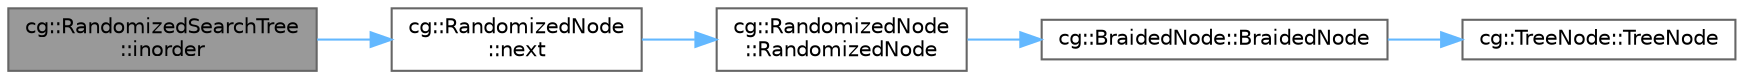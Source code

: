 digraph "cg::RandomizedSearchTree::inorder"
{
 // LATEX_PDF_SIZE
  bgcolor="transparent";
  edge [fontname=Helvetica,fontsize=10,labelfontname=Helvetica,labelfontsize=10];
  node [fontname=Helvetica,fontsize=10,shape=box,height=0.2,width=0.4];
  rankdir="LR";
  Node1 [id="Node000001",label="cg::RandomizedSearchTree\l::inorder",height=0.2,width=0.4,color="gray40", fillcolor="grey60", style="filled", fontcolor="black",tooltip=" "];
  Node1 -> Node2 [id="edge1_Node000001_Node000002",color="steelblue1",style="solid",tooltip=" "];
  Node2 [id="Node000002",label="cg::RandomizedNode\l::next",height=0.2,width=0.4,color="grey40", fillcolor="white", style="filled",URL="$classcg_1_1_randomized_node.html#a894d15e6825ea8c5436046a80e3b26b2",tooltip=" "];
  Node2 -> Node3 [id="edge2_Node000002_Node000003",color="steelblue1",style="solid",tooltip=" "];
  Node3 [id="Node000003",label="cg::RandomizedNode\l::RandomizedNode",height=0.2,width=0.4,color="grey40", fillcolor="white", style="filled",URL="$classcg_1_1_randomized_node.html#aa99efa5fd8309ab32cbadd2d2408c3bc",tooltip=" "];
  Node3 -> Node4 [id="edge3_Node000003_Node000004",color="steelblue1",style="solid",tooltip=" "];
  Node4 [id="Node000004",label="cg::BraidedNode::BraidedNode",height=0.2,width=0.4,color="grey40", fillcolor="white", style="filled",URL="$classcg_1_1_braided_node.html#ac7737214b73529873c3fc878fab13207",tooltip=" "];
  Node4 -> Node5 [id="edge4_Node000004_Node000005",color="steelblue1",style="solid",tooltip=" "];
  Node5 [id="Node000005",label="cg::TreeNode::TreeNode",height=0.2,width=0.4,color="grey40", fillcolor="white", style="filled",URL="$classcg_1_1_tree_node.html#a08383ce733b659a46fbf31ad7ae53ec8",tooltip=" "];
}
